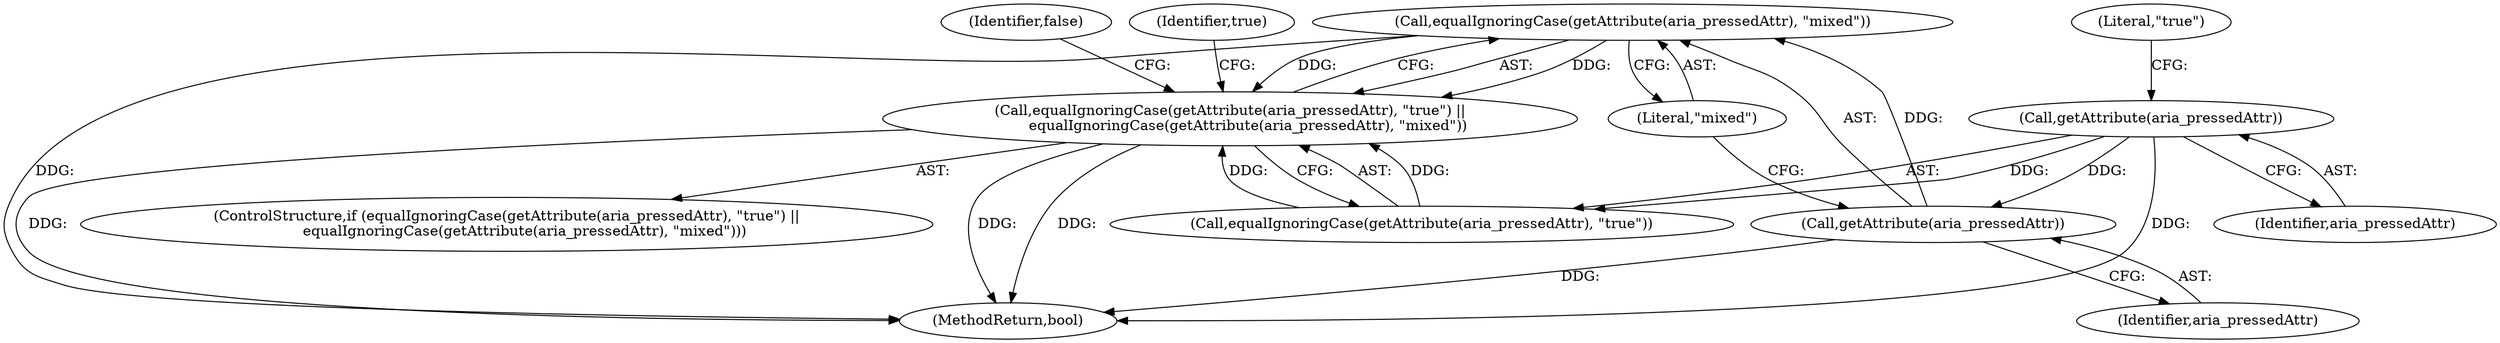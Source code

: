 digraph "1_Chrome_d27468a832d5316884bd02f459cbf493697fd7e1_16@del" {
"1000127" [label="(Call,equalIgnoringCase(getAttribute(aria_pressedAttr), \"mixed\"))"];
"1000128" [label="(Call,getAttribute(aria_pressedAttr))"];
"1000124" [label="(Call,getAttribute(aria_pressedAttr))"];
"1000122" [label="(Call,equalIgnoringCase(getAttribute(aria_pressedAttr), \"true\") ||\n        equalIgnoringCase(getAttribute(aria_pressedAttr), \"mixed\"))"];
"1000127" [label="(Call,equalIgnoringCase(getAttribute(aria_pressedAttr), \"mixed\"))"];
"1000121" [label="(ControlStructure,if (equalIgnoringCase(getAttribute(aria_pressedAttr), \"true\") ||\n        equalIgnoringCase(getAttribute(aria_pressedAttr), \"mixed\")))"];
"1000129" [label="(Identifier,aria_pressedAttr)"];
"1000137" [label="(MethodReturn,bool)"];
"1000123" [label="(Call,equalIgnoringCase(getAttribute(aria_pressedAttr), \"true\"))"];
"1000132" [label="(Identifier,true)"];
"1000126" [label="(Literal,\"true\")"];
"1000124" [label="(Call,getAttribute(aria_pressedAttr))"];
"1000128" [label="(Call,getAttribute(aria_pressedAttr))"];
"1000125" [label="(Identifier,aria_pressedAttr)"];
"1000122" [label="(Call,equalIgnoringCase(getAttribute(aria_pressedAttr), \"true\") ||\n        equalIgnoringCase(getAttribute(aria_pressedAttr), \"mixed\"))"];
"1000130" [label="(Literal,\"mixed\")"];
"1000134" [label="(Identifier,false)"];
"1000127" -> "1000122"  [label="AST: "];
"1000127" -> "1000130"  [label="CFG: "];
"1000128" -> "1000127"  [label="AST: "];
"1000130" -> "1000127"  [label="AST: "];
"1000122" -> "1000127"  [label="CFG: "];
"1000127" -> "1000137"  [label="DDG: "];
"1000127" -> "1000122"  [label="DDG: "];
"1000127" -> "1000122"  [label="DDG: "];
"1000128" -> "1000127"  [label="DDG: "];
"1000128" -> "1000129"  [label="CFG: "];
"1000129" -> "1000128"  [label="AST: "];
"1000130" -> "1000128"  [label="CFG: "];
"1000128" -> "1000137"  [label="DDG: "];
"1000124" -> "1000128"  [label="DDG: "];
"1000124" -> "1000123"  [label="AST: "];
"1000124" -> "1000125"  [label="CFG: "];
"1000125" -> "1000124"  [label="AST: "];
"1000126" -> "1000124"  [label="CFG: "];
"1000124" -> "1000137"  [label="DDG: "];
"1000124" -> "1000123"  [label="DDG: "];
"1000122" -> "1000121"  [label="AST: "];
"1000122" -> "1000123"  [label="CFG: "];
"1000123" -> "1000122"  [label="AST: "];
"1000132" -> "1000122"  [label="CFG: "];
"1000134" -> "1000122"  [label="CFG: "];
"1000122" -> "1000137"  [label="DDG: "];
"1000122" -> "1000137"  [label="DDG: "];
"1000122" -> "1000137"  [label="DDG: "];
"1000123" -> "1000122"  [label="DDG: "];
"1000123" -> "1000122"  [label="DDG: "];
}
